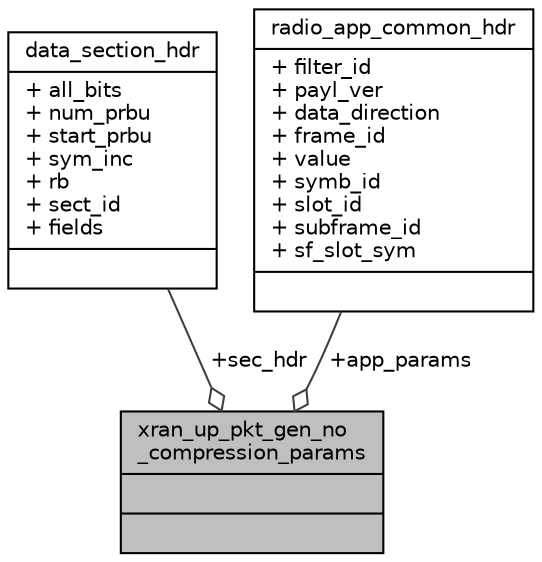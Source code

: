 digraph "xran_up_pkt_gen_no_compression_params"
{
 // LATEX_PDF_SIZE
  edge [fontname="Helvetica",fontsize="10",labelfontname="Helvetica",labelfontsize="10"];
  node [fontname="Helvetica",fontsize="10",shape=record];
  Node1 [label="{xran_up_pkt_gen_no\l_compression_params\n||}",height=0.2,width=0.4,color="black", fillcolor="grey75", style="filled", fontcolor="black",tooltip=" "];
  Node2 -> Node1 [color="grey25",fontsize="10",style="solid",label=" +sec_hdr" ,arrowhead="odiamond",fontname="Helvetica"];
  Node2 [label="{data_section_hdr\n|+ all_bits\l+ num_prbu\l+ start_prbu\l+ sym_inc\l+ rb\l+ sect_id\l+ fields\l|}",height=0.2,width=0.4,color="black", fillcolor="white", style="filled",URL="$structdata__section__hdr.html",tooltip=" "];
  Node3 -> Node1 [color="grey25",fontsize="10",style="solid",label=" +app_params" ,arrowhead="odiamond",fontname="Helvetica"];
  Node3 [label="{radio_app_common_hdr\n|+ filter_id\l+ payl_ver\l+ data_direction\l+ frame_id\l+ value\l+ symb_id\l+ slot_id\l+ subframe_id\l+ sf_slot_sym\l|}",height=0.2,width=0.4,color="black", fillcolor="white", style="filled",URL="$structradio__app__common__hdr.html",tooltip=" "];
}
